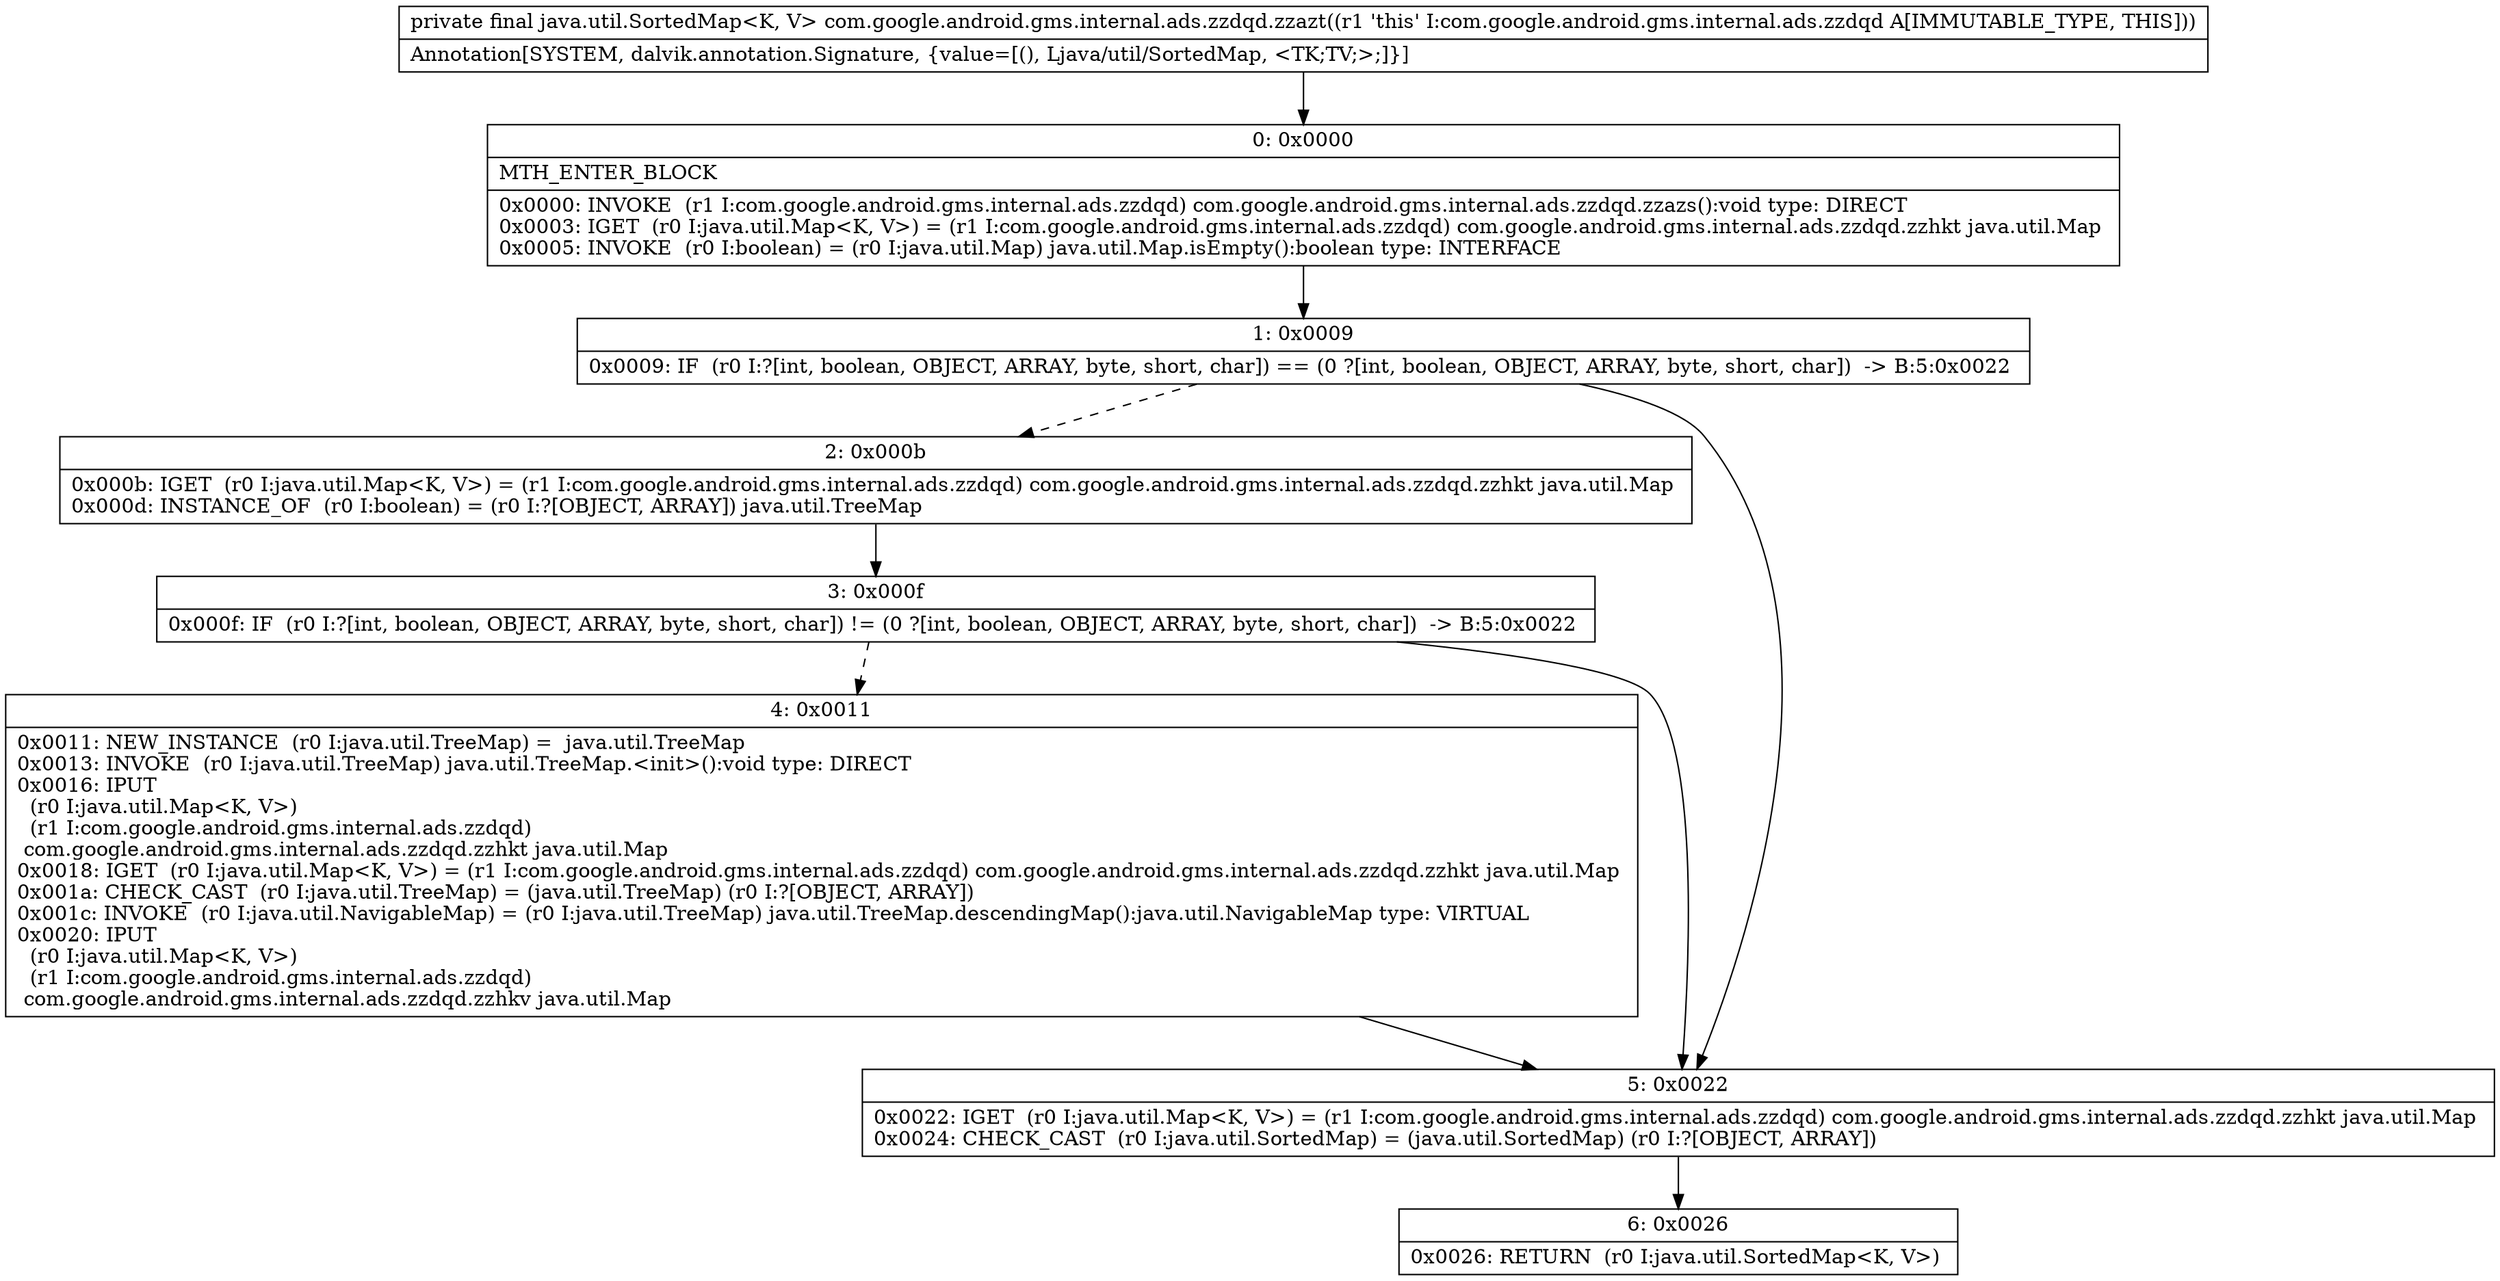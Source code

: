digraph "CFG forcom.google.android.gms.internal.ads.zzdqd.zzazt()Ljava\/util\/SortedMap;" {
Node_0 [shape=record,label="{0\:\ 0x0000|MTH_ENTER_BLOCK\l|0x0000: INVOKE  (r1 I:com.google.android.gms.internal.ads.zzdqd) com.google.android.gms.internal.ads.zzdqd.zzazs():void type: DIRECT \l0x0003: IGET  (r0 I:java.util.Map\<K, V\>) = (r1 I:com.google.android.gms.internal.ads.zzdqd) com.google.android.gms.internal.ads.zzdqd.zzhkt java.util.Map \l0x0005: INVOKE  (r0 I:boolean) = (r0 I:java.util.Map) java.util.Map.isEmpty():boolean type: INTERFACE \l}"];
Node_1 [shape=record,label="{1\:\ 0x0009|0x0009: IF  (r0 I:?[int, boolean, OBJECT, ARRAY, byte, short, char]) == (0 ?[int, boolean, OBJECT, ARRAY, byte, short, char])  \-\> B:5:0x0022 \l}"];
Node_2 [shape=record,label="{2\:\ 0x000b|0x000b: IGET  (r0 I:java.util.Map\<K, V\>) = (r1 I:com.google.android.gms.internal.ads.zzdqd) com.google.android.gms.internal.ads.zzdqd.zzhkt java.util.Map \l0x000d: INSTANCE_OF  (r0 I:boolean) = (r0 I:?[OBJECT, ARRAY]) java.util.TreeMap \l}"];
Node_3 [shape=record,label="{3\:\ 0x000f|0x000f: IF  (r0 I:?[int, boolean, OBJECT, ARRAY, byte, short, char]) != (0 ?[int, boolean, OBJECT, ARRAY, byte, short, char])  \-\> B:5:0x0022 \l}"];
Node_4 [shape=record,label="{4\:\ 0x0011|0x0011: NEW_INSTANCE  (r0 I:java.util.TreeMap) =  java.util.TreeMap \l0x0013: INVOKE  (r0 I:java.util.TreeMap) java.util.TreeMap.\<init\>():void type: DIRECT \l0x0016: IPUT  \l  (r0 I:java.util.Map\<K, V\>)\l  (r1 I:com.google.android.gms.internal.ads.zzdqd)\l com.google.android.gms.internal.ads.zzdqd.zzhkt java.util.Map \l0x0018: IGET  (r0 I:java.util.Map\<K, V\>) = (r1 I:com.google.android.gms.internal.ads.zzdqd) com.google.android.gms.internal.ads.zzdqd.zzhkt java.util.Map \l0x001a: CHECK_CAST  (r0 I:java.util.TreeMap) = (java.util.TreeMap) (r0 I:?[OBJECT, ARRAY]) \l0x001c: INVOKE  (r0 I:java.util.NavigableMap) = (r0 I:java.util.TreeMap) java.util.TreeMap.descendingMap():java.util.NavigableMap type: VIRTUAL \l0x0020: IPUT  \l  (r0 I:java.util.Map\<K, V\>)\l  (r1 I:com.google.android.gms.internal.ads.zzdqd)\l com.google.android.gms.internal.ads.zzdqd.zzhkv java.util.Map \l}"];
Node_5 [shape=record,label="{5\:\ 0x0022|0x0022: IGET  (r0 I:java.util.Map\<K, V\>) = (r1 I:com.google.android.gms.internal.ads.zzdqd) com.google.android.gms.internal.ads.zzdqd.zzhkt java.util.Map \l0x0024: CHECK_CAST  (r0 I:java.util.SortedMap) = (java.util.SortedMap) (r0 I:?[OBJECT, ARRAY]) \l}"];
Node_6 [shape=record,label="{6\:\ 0x0026|0x0026: RETURN  (r0 I:java.util.SortedMap\<K, V\>) \l}"];
MethodNode[shape=record,label="{private final java.util.SortedMap\<K, V\> com.google.android.gms.internal.ads.zzdqd.zzazt((r1 'this' I:com.google.android.gms.internal.ads.zzdqd A[IMMUTABLE_TYPE, THIS]))  | Annotation[SYSTEM, dalvik.annotation.Signature, \{value=[(), Ljava\/util\/SortedMap, \<TK;TV;\>;]\}]\l}"];
MethodNode -> Node_0;
Node_0 -> Node_1;
Node_1 -> Node_2[style=dashed];
Node_1 -> Node_5;
Node_2 -> Node_3;
Node_3 -> Node_4[style=dashed];
Node_3 -> Node_5;
Node_4 -> Node_5;
Node_5 -> Node_6;
}

